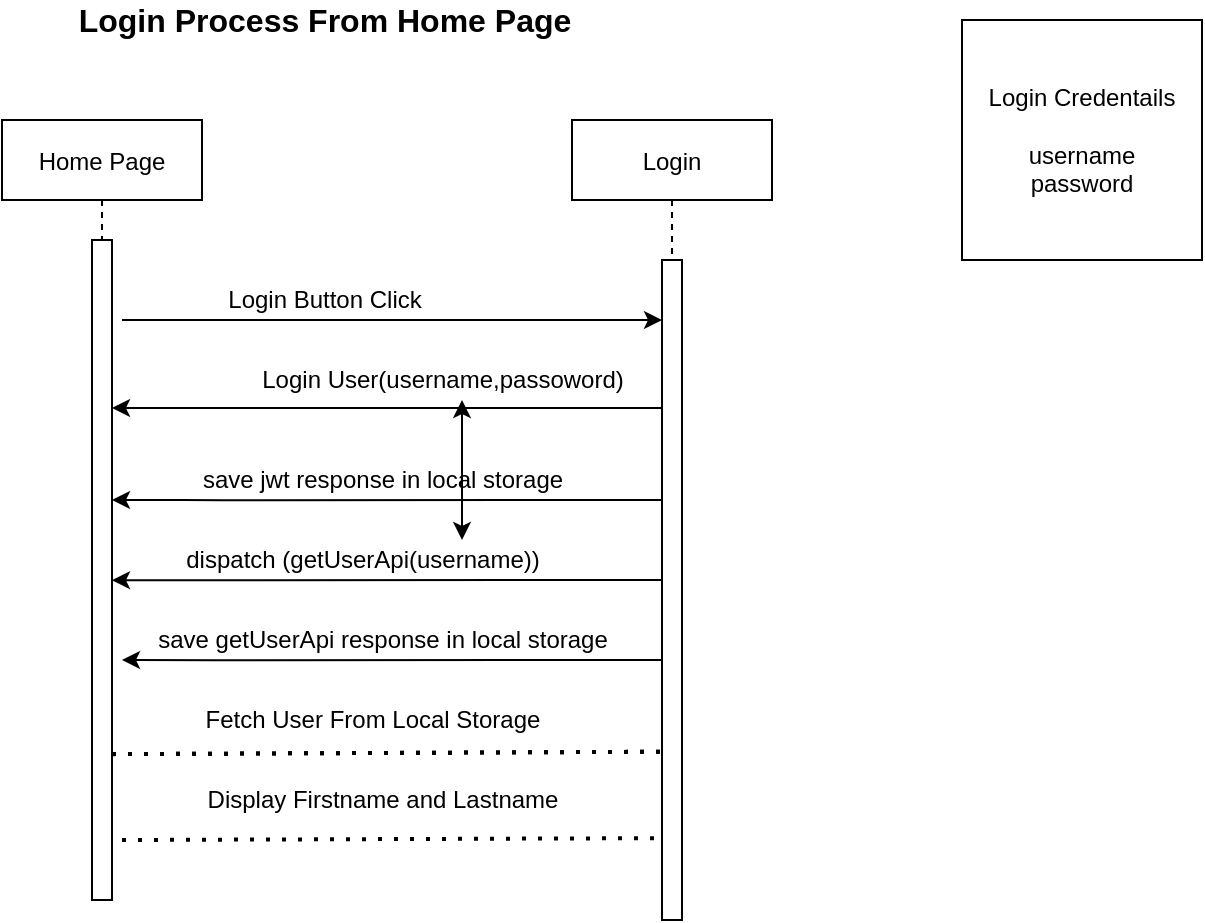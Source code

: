 <mxfile version="14.6.11" type="github">
  <diagram id="kgpKYQtTHZ0yAKxKKP6v" name="Page-1">
    <mxGraphModel dx="868" dy="492" grid="1" gridSize="10" guides="1" tooltips="1" connect="1" arrows="1" fold="1" page="1" pageScale="1" pageWidth="850" pageHeight="1100" math="0" shadow="0">
      <root>
        <mxCell id="0" />
        <mxCell id="1" parent="0" />
        <mxCell id="3nuBFxr9cyL0pnOWT2aG-1" value="Home Page" style="shape=umlLifeline;perimeter=lifelinePerimeter;container=1;collapsible=0;recursiveResize=0;rounded=0;shadow=0;strokeWidth=1;" parent="1" vertex="1">
          <mxGeometry x="30" y="80" width="100" height="300" as="geometry" />
        </mxCell>
        <mxCell id="3nuBFxr9cyL0pnOWT2aG-5" value="Login" style="shape=umlLifeline;perimeter=lifelinePerimeter;container=1;collapsible=0;recursiveResize=0;rounded=0;shadow=0;strokeWidth=1;" parent="1" vertex="1">
          <mxGeometry x="315" y="80" width="100" height="300" as="geometry" />
        </mxCell>
        <mxCell id="YFQ4O09YVXDUIr4XjvXC-12" value="" style="endArrow=classic;html=1;" edge="1" parent="1" source="3nuBFxr9cyL0pnOWT2aG-5" target="3nuBFxr9cyL0pnOWT2aG-2">
          <mxGeometry width="50" height="50" relative="1" as="geometry">
            <mxPoint x="280" y="270" as="sourcePoint" />
            <mxPoint x="330" y="220" as="targetPoint" />
            <Array as="points">
              <mxPoint x="140" y="224" />
            </Array>
          </mxGeometry>
        </mxCell>
        <mxCell id="YFQ4O09YVXDUIr4XjvXC-13" value="" style="endArrow=classic;html=1;entryX=0;entryY=0.091;entryDx=0;entryDy=0;entryPerimeter=0;" edge="1" parent="1" target="3nuBFxr9cyL0pnOWT2aG-6">
          <mxGeometry width="50" height="50" relative="1" as="geometry">
            <mxPoint x="90" y="180" as="sourcePoint" />
            <mxPoint x="140" y="130" as="targetPoint" />
          </mxGeometry>
        </mxCell>
        <mxCell id="YFQ4O09YVXDUIr4XjvXC-14" value="Login Button Click" style="text;html=1;align=center;verticalAlign=middle;resizable=0;points=[];autosize=1;strokeColor=none;" vertex="1" parent="1">
          <mxGeometry x="136" y="160" width="110" height="20" as="geometry" />
        </mxCell>
        <mxCell id="YFQ4O09YVXDUIr4XjvXC-15" value="Login Credentails&lt;br&gt;&lt;br&gt;username&lt;br&gt;password" style="whiteSpace=wrap;html=1;aspect=fixed;" vertex="1" parent="1">
          <mxGeometry x="510" y="30" width="120" height="120" as="geometry" />
        </mxCell>
        <mxCell id="YFQ4O09YVXDUIr4XjvXC-17" value="Login User(username,passoword)" style="text;html=1;align=center;verticalAlign=middle;resizable=0;points=[];autosize=1;strokeColor=none;" vertex="1" parent="1">
          <mxGeometry x="150" y="200" width="200" height="20" as="geometry" />
        </mxCell>
        <mxCell id="YFQ4O09YVXDUIr4XjvXC-19" value="" style="endArrow=classic;html=1;exitX=-0.4;exitY=0.389;exitDx=0;exitDy=0;exitPerimeter=0;" edge="1" parent="1" target="3nuBFxr9cyL0pnOWT2aG-2">
          <mxGeometry width="50" height="50" relative="1" as="geometry">
            <mxPoint x="366.5" y="270" as="sourcePoint" />
            <mxPoint x="90" y="270.09" as="targetPoint" />
            <Array as="points">
              <mxPoint x="150.5" y="270.09" />
              <mxPoint x="110" y="270" />
            </Array>
          </mxGeometry>
        </mxCell>
        <mxCell id="YFQ4O09YVXDUIr4XjvXC-20" value="save jwt response in local storage" style="text;html=1;align=center;verticalAlign=middle;resizable=0;points=[];autosize=1;strokeColor=none;" vertex="1" parent="1">
          <mxGeometry x="120" y="250" width="200" height="20" as="geometry" />
        </mxCell>
        <mxCell id="YFQ4O09YVXDUIr4XjvXC-21" value="" style="endArrow=classic;html=1;exitX=-0.4;exitY=0.389;exitDx=0;exitDy=0;exitPerimeter=0;" edge="1" parent="1" target="3nuBFxr9cyL0pnOWT2aG-2">
          <mxGeometry width="50" height="50" relative="1" as="geometry">
            <mxPoint x="366.5" y="310" as="sourcePoint" />
            <mxPoint x="100" y="310" as="targetPoint" />
            <Array as="points">
              <mxPoint x="340" y="310" />
              <mxPoint x="150.5" y="310.09" />
            </Array>
          </mxGeometry>
        </mxCell>
        <mxCell id="YFQ4O09YVXDUIr4XjvXC-22" value="dispatch (getUserApi(username))" style="text;html=1;align=center;verticalAlign=middle;resizable=0;points=[];autosize=1;strokeColor=none;" vertex="1" parent="1">
          <mxGeometry x="115" y="290" width="190" height="20" as="geometry" />
        </mxCell>
        <mxCell id="YFQ4O09YVXDUIr4XjvXC-27" value="" style="endArrow=classic;startArrow=classic;html=1;" edge="1" parent="1">
          <mxGeometry width="50" height="50" relative="1" as="geometry">
            <mxPoint x="260" y="290" as="sourcePoint" />
            <mxPoint x="260" y="220" as="targetPoint" />
          </mxGeometry>
        </mxCell>
        <mxCell id="YFQ4O09YVXDUIr4XjvXC-30" value="" style="endArrow=classic;html=1;exitX=-0.4;exitY=0.389;exitDx=0;exitDy=0;exitPerimeter=0;" edge="1" parent="1">
          <mxGeometry width="50" height="50" relative="1" as="geometry">
            <mxPoint x="363.25" y="350" as="sourcePoint" />
            <mxPoint x="90" y="350" as="targetPoint" />
            <Array as="points">
              <mxPoint x="147.25" y="350.09" />
            </Array>
          </mxGeometry>
        </mxCell>
        <mxCell id="YFQ4O09YVXDUIr4XjvXC-31" value="save getUserApi response in local storage" style="text;html=1;align=center;verticalAlign=middle;resizable=0;points=[];autosize=1;strokeColor=none;" vertex="1" parent="1">
          <mxGeometry x="100" y="330" width="240" height="20" as="geometry" />
        </mxCell>
        <mxCell id="3nuBFxr9cyL0pnOWT2aG-2" value="" style="points=[];perimeter=orthogonalPerimeter;rounded=0;shadow=0;strokeWidth=1;" parent="1" vertex="1">
          <mxGeometry x="75" y="140" width="10" height="330" as="geometry" />
        </mxCell>
        <mxCell id="3nuBFxr9cyL0pnOWT2aG-6" value="" style="points=[];perimeter=orthogonalPerimeter;rounded=0;shadow=0;strokeWidth=1;" parent="1" vertex="1">
          <mxGeometry x="360" y="150" width="10" height="330" as="geometry" />
        </mxCell>
        <mxCell id="YFQ4O09YVXDUIr4XjvXC-33" value="&lt;b&gt;&lt;font style=&quot;font-size: 16px&quot;&gt;Login Process From Home Page&lt;/font&gt;&lt;/b&gt;" style="text;html=1;align=center;verticalAlign=middle;resizable=0;points=[];autosize=1;strokeColor=none;" vertex="1" parent="1">
          <mxGeometry x="61" y="20" width="260" height="20" as="geometry" />
        </mxCell>
        <mxCell id="YFQ4O09YVXDUIr4XjvXC-35" value="" style="endArrow=none;dashed=1;html=1;dashPattern=1 3;strokeWidth=2;entryX=-0.3;entryY=0.876;entryDx=0;entryDy=0;entryPerimeter=0;" edge="1" parent="1" target="3nuBFxr9cyL0pnOWT2aG-6">
          <mxGeometry width="50" height="50" relative="1" as="geometry">
            <mxPoint x="90" y="440" as="sourcePoint" />
            <mxPoint x="165" y="410" as="targetPoint" />
          </mxGeometry>
        </mxCell>
        <mxCell id="YFQ4O09YVXDUIr4XjvXC-36" value="" style="endArrow=none;dashed=1;html=1;dashPattern=1 3;strokeWidth=2;exitX=1;exitY=0.779;exitDx=0;exitDy=0;exitPerimeter=0;entryX=0.1;entryY=0.745;entryDx=0;entryDy=0;entryPerimeter=0;" edge="1" parent="1" source="3nuBFxr9cyL0pnOWT2aG-2" target="3nuBFxr9cyL0pnOWT2aG-6">
          <mxGeometry width="50" height="50" relative="1" as="geometry">
            <mxPoint x="180" y="420" as="sourcePoint" />
            <mxPoint x="350" y="390" as="targetPoint" />
            <Array as="points" />
          </mxGeometry>
        </mxCell>
        <mxCell id="YFQ4O09YVXDUIr4XjvXC-37" value="Fetch User From Local Storage" style="text;html=1;align=center;verticalAlign=middle;resizable=0;points=[];autosize=1;strokeColor=none;" vertex="1" parent="1">
          <mxGeometry x="125" y="370" width="180" height="20" as="geometry" />
        </mxCell>
        <mxCell id="YFQ4O09YVXDUIr4XjvXC-38" value="" style="endArrow=none;dashed=1;html=1;dashPattern=1 3;strokeWidth=2;exitX=1;exitY=0.779;exitDx=0;exitDy=0;exitPerimeter=0;entryX=0.1;entryY=0.745;entryDx=0;entryDy=0;entryPerimeter=0;" edge="1" parent="1" source="3nuBFxr9cyL0pnOWT2aG-2" target="3nuBFxr9cyL0pnOWT2aG-6">
          <mxGeometry width="50" height="50" relative="1" as="geometry">
            <mxPoint x="85" y="397.07" as="sourcePoint" />
            <mxPoint x="361" y="395.85" as="targetPoint" />
            <Array as="points">
              <mxPoint x="330" y="396" />
            </Array>
          </mxGeometry>
        </mxCell>
        <mxCell id="YFQ4O09YVXDUIr4XjvXC-39" value="Display Firstname and Lastname" style="text;html=1;align=center;verticalAlign=middle;resizable=0;points=[];autosize=1;strokeColor=none;" vertex="1" parent="1">
          <mxGeometry x="125" y="410" width="190" height="20" as="geometry" />
        </mxCell>
      </root>
    </mxGraphModel>
  </diagram>
</mxfile>

